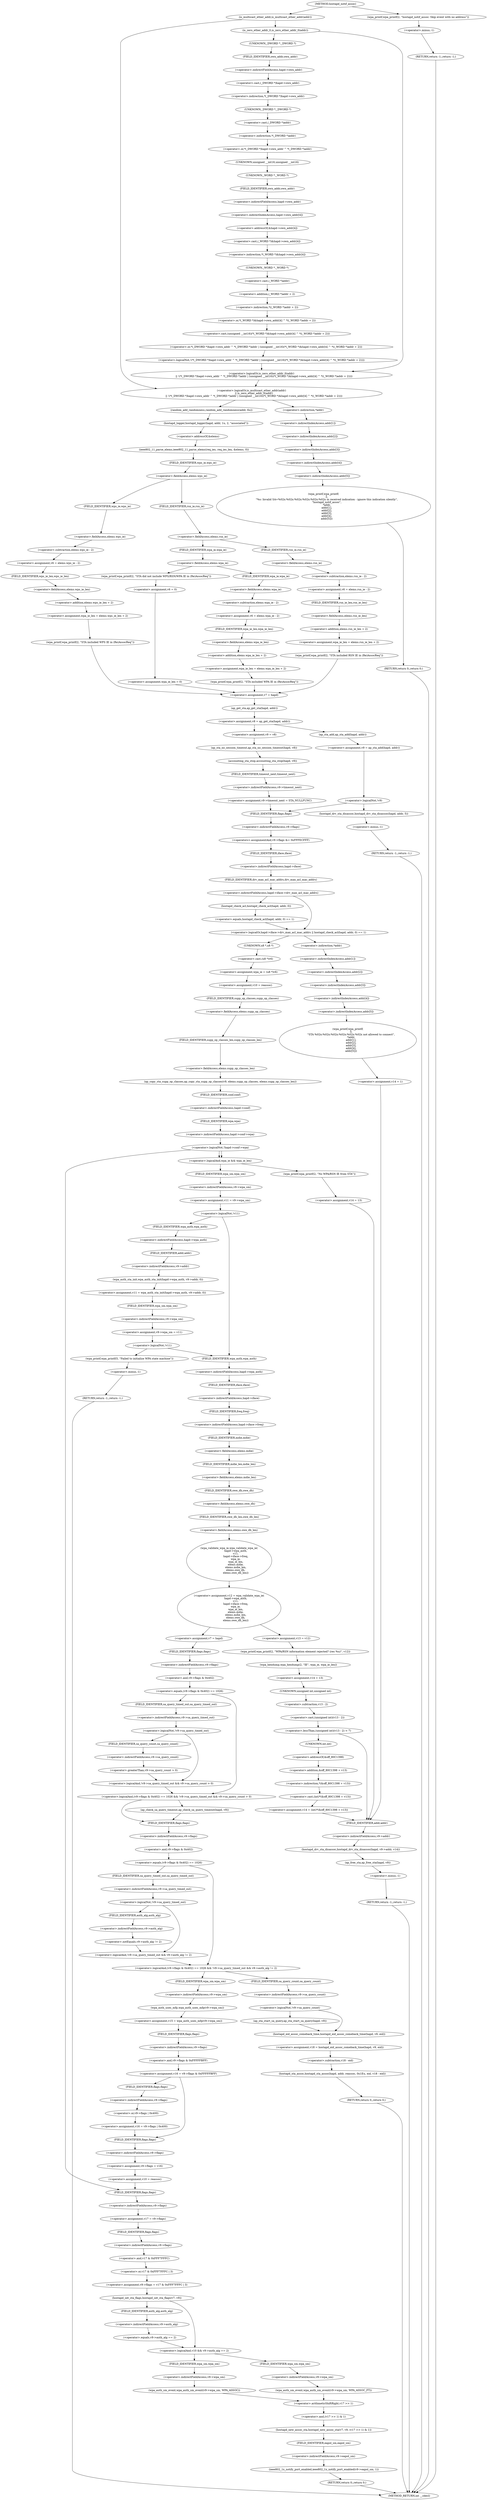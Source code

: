 digraph hostapd_notif_assoc {  
"1000146" [label = "(<operator>.logicalOr,is_multicast_ether_addr(addr)\n      || is_zero_ether_addr_0(addr)\n      || !(*(_DWORD *)hapd->own_addr ^ *(_DWORD *)addr | (unsigned __int16)(*(_WORD *)&hapd->own_addr[4] ^ *((_WORD *)addr + 2))))" ]
"1000147" [label = "(is_multicast_ether_addr,is_multicast_ether_addr(addr))" ]
"1000149" [label = "(<operator>.logicalOr,is_zero_ether_addr_0(addr)\n      || !(*(_DWORD *)hapd->own_addr ^ *(_DWORD *)addr | (unsigned __int16)(*(_WORD *)&hapd->own_addr[4] ^ *((_WORD *)addr + 2))))" ]
"1000150" [label = "(is_zero_ether_addr_0,is_zero_ether_addr_0(addr))" ]
"1000152" [label = "(<operator>.logicalNot,!(*(_DWORD *)hapd->own_addr ^ *(_DWORD *)addr | (unsigned __int16)(*(_WORD *)&hapd->own_addr[4] ^ *((_WORD *)addr + 2))))" ]
"1000153" [label = "(<operator>.or,*(_DWORD *)hapd->own_addr ^ *(_DWORD *)addr | (unsigned __int16)(*(_WORD *)&hapd->own_addr[4] ^ *((_WORD *)addr + 2)))" ]
"1000154" [label = "(<operator>.or,*(_DWORD *)hapd->own_addr ^ *(_DWORD *)addr)" ]
"1000155" [label = "(<operator>.indirection,*(_DWORD *)hapd->own_addr)" ]
"1000156" [label = "(<operator>.cast,(_DWORD *)hapd->own_addr)" ]
"1000157" [label = "(UNKNOWN,_DWORD *,_DWORD *)" ]
"1000158" [label = "(<operator>.indirectFieldAccess,hapd->own_addr)" ]
"1000160" [label = "(FIELD_IDENTIFIER,own_addr,own_addr)" ]
"1000161" [label = "(<operator>.indirection,*(_DWORD *)addr)" ]
"1000162" [label = "(<operator>.cast,(_DWORD *)addr)" ]
"1000163" [label = "(UNKNOWN,_DWORD *,_DWORD *)" ]
"1000165" [label = "(<operator>.cast,(unsigned __int16)(*(_WORD *)&hapd->own_addr[4] ^ *((_WORD *)addr + 2)))" ]
"1000166" [label = "(UNKNOWN,unsigned __int16,unsigned __int16)" ]
"1000167" [label = "(<operator>.or,*(_WORD *)&hapd->own_addr[4] ^ *((_WORD *)addr + 2))" ]
"1000168" [label = "(<operator>.indirection,*(_WORD *)&hapd->own_addr[4])" ]
"1000169" [label = "(<operator>.cast,(_WORD *)&hapd->own_addr[4])" ]
"1000170" [label = "(UNKNOWN,_WORD *,_WORD *)" ]
"1000171" [label = "(<operator>.addressOf,&hapd->own_addr[4])" ]
"1000172" [label = "(<operator>.indirectIndexAccess,hapd->own_addr[4])" ]
"1000173" [label = "(<operator>.indirectFieldAccess,hapd->own_addr)" ]
"1000175" [label = "(FIELD_IDENTIFIER,own_addr,own_addr)" ]
"1000177" [label = "(<operator>.indirection,*((_WORD *)addr + 2))" ]
"1000178" [label = "(<operator>.addition,(_WORD *)addr + 2)" ]
"1000179" [label = "(<operator>.cast,(_WORD *)addr)" ]
"1000180" [label = "(UNKNOWN,_WORD *,_WORD *)" ]
"1000184" [label = "(wpa_printf,wpa_printf(\n        2,\n        \"%s: Invalid SA=%02x:%02x:%02x:%02x:%02x:%02x in received indication - ignore this indication silently\",\n        \"hostapd_notif_assoc\",\n        *addr,\n        addr[1],\n        addr[2],\n        addr[3],\n        addr[4],\n        addr[5]))" ]
"1000188" [label = "(<operator>.indirection,*addr)" ]
"1000190" [label = "(<operator>.indirectIndexAccess,addr[1])" ]
"1000193" [label = "(<operator>.indirectIndexAccess,addr[2])" ]
"1000196" [label = "(<operator>.indirectIndexAccess,addr[3])" ]
"1000199" [label = "(<operator>.indirectIndexAccess,addr[4])" ]
"1000202" [label = "(<operator>.indirectIndexAccess,addr[5])" ]
"1000205" [label = "(RETURN,return 0;,return 0;)" ]
"1000207" [label = "(random_add_randomness,random_add_randomness(addr, 6u))" ]
"1000210" [label = "(hostapd_logger,hostapd_logger(hapd, addr, 1u, 2, \"associated\"))" ]
"1000216" [label = "(ieee802_11_parse_elems,ieee802_11_parse_elems(req_ies, req_ies_len, &elems, 0))" ]
"1000219" [label = "(<operator>.addressOf,&elems)" ]
"1000223" [label = "(<operator>.fieldAccess,elems.wps_ie)" ]
"1000225" [label = "(FIELD_IDENTIFIER,wps_ie,wps_ie)" ]
"1000227" [label = "(<operator>.assignment,v6 = elems.wps_ie - 2)" ]
"1000229" [label = "(<operator>.subtraction,elems.wps_ie - 2)" ]
"1000230" [label = "(<operator>.fieldAccess,elems.wps_ie)" ]
"1000232" [label = "(FIELD_IDENTIFIER,wps_ie,wps_ie)" ]
"1000234" [label = "(<operator>.assignment,wpa_ie_len = elems.wps_ie_len + 2)" ]
"1000236" [label = "(<operator>.addition,elems.wps_ie_len + 2)" ]
"1000237" [label = "(<operator>.fieldAccess,elems.wps_ie_len)" ]
"1000239" [label = "(FIELD_IDENTIFIER,wps_ie_len,wps_ie_len)" ]
"1000241" [label = "(wpa_printf,wpa_printf(2, \"STA included WPS IE in (Re)AssocReq\"))" ]
"1000246" [label = "(<operator>.fieldAccess,elems.rsn_ie)" ]
"1000248" [label = "(FIELD_IDENTIFIER,rsn_ie,rsn_ie)" ]
"1000250" [label = "(<operator>.assignment,v6 = elems.rsn_ie - 2)" ]
"1000252" [label = "(<operator>.subtraction,elems.rsn_ie - 2)" ]
"1000253" [label = "(<operator>.fieldAccess,elems.rsn_ie)" ]
"1000255" [label = "(FIELD_IDENTIFIER,rsn_ie,rsn_ie)" ]
"1000257" [label = "(<operator>.assignment,wpa_ie_len = elems.rsn_ie_len + 2)" ]
"1000259" [label = "(<operator>.addition,elems.rsn_ie_len + 2)" ]
"1000260" [label = "(<operator>.fieldAccess,elems.rsn_ie_len)" ]
"1000262" [label = "(FIELD_IDENTIFIER,rsn_ie_len,rsn_ie_len)" ]
"1000264" [label = "(wpa_printf,wpa_printf(2, \"STA included RSN IE in (Re)AssocReq\"))" ]
"1000269" [label = "(<operator>.fieldAccess,elems.wpa_ie)" ]
"1000271" [label = "(FIELD_IDENTIFIER,wpa_ie,wpa_ie)" ]
"1000273" [label = "(<operator>.assignment,v6 = elems.wpa_ie - 2)" ]
"1000275" [label = "(<operator>.subtraction,elems.wpa_ie - 2)" ]
"1000276" [label = "(<operator>.fieldAccess,elems.wpa_ie)" ]
"1000278" [label = "(FIELD_IDENTIFIER,wpa_ie,wpa_ie)" ]
"1000280" [label = "(<operator>.assignment,wpa_ie_len = elems.wpa_ie_len + 2)" ]
"1000282" [label = "(<operator>.addition,elems.wpa_ie_len + 2)" ]
"1000283" [label = "(<operator>.fieldAccess,elems.wpa_ie_len)" ]
"1000285" [label = "(FIELD_IDENTIFIER,wpa_ie_len,wpa_ie_len)" ]
"1000287" [label = "(wpa_printf,wpa_printf(2, \"STA included WPA IE in (Re)AssocReq\"))" ]
"1000292" [label = "(wpa_printf,wpa_printf(2, \"STA did not include WPS/RSN/WPA IE in (Re)AssocReq\"))" ]
"1000295" [label = "(<operator>.assignment,v6 = 0)" ]
"1000298" [label = "(<operator>.assignment,wpa_ie_len = 0)" ]
"1000301" [label = "(<operator>.assignment,v7 = hapd)" ]
"1000304" [label = "(<operator>.assignment,v8 = ap_get_sta(hapd, addr))" ]
"1000306" [label = "(ap_get_sta,ap_get_sta(hapd, addr))" ]
"1000312" [label = "(<operator>.assignment,v9 = v8)" ]
"1000315" [label = "(ap_sta_no_session_timeout,ap_sta_no_session_timeout(hapd, v8))" ]
"1000318" [label = "(accounting_sta_stop,accounting_sta_stop(hapd, v9))" ]
"1000321" [label = "(<operator>.assignment,v9->timeout_next = STA_NULLFUNC)" ]
"1000322" [label = "(<operator>.indirectFieldAccess,v9->timeout_next)" ]
"1000324" [label = "(FIELD_IDENTIFIER,timeout_next,timeout_next)" ]
"1000328" [label = "(<operator>.assignment,v9 = ap_sta_add(hapd, addr))" ]
"1000330" [label = "(ap_sta_add,ap_sta_add(hapd, addr))" ]
"1000334" [label = "(<operator>.logicalNot,!v9)" ]
"1000337" [label = "(hostapd_drv_sta_disassoc,hostapd_drv_sta_disassoc(hapd, addr, 5))" ]
"1000341" [label = "(RETURN,return -1;,return -1;)" ]
"1000342" [label = "(<operator>.minus,-1)" ]
"1000344" [label = "(<operators>.assignmentAnd,v9->flags &= 0xFFFECFFF)" ]
"1000345" [label = "(<operator>.indirectFieldAccess,v9->flags)" ]
"1000347" [label = "(FIELD_IDENTIFIER,flags,flags)" ]
"1000350" [label = "(<operator>.logicalOr,hapd->iface->drv_max_acl_mac_addrs || hostapd_check_acl(hapd, addr, 0) == 1)" ]
"1000351" [label = "(<operator>.indirectFieldAccess,hapd->iface->drv_max_acl_mac_addrs)" ]
"1000352" [label = "(<operator>.indirectFieldAccess,hapd->iface)" ]
"1000354" [label = "(FIELD_IDENTIFIER,iface,iface)" ]
"1000355" [label = "(FIELD_IDENTIFIER,drv_max_acl_mac_addrs,drv_max_acl_mac_addrs)" ]
"1000356" [label = "(<operator>.equals,hostapd_check_acl(hapd, addr, 0) == 1)" ]
"1000357" [label = "(hostapd_check_acl,hostapd_check_acl(hapd, addr, 0))" ]
"1000363" [label = "(<operator>.assignment,wpa_ie = (u8 *)v6)" ]
"1000365" [label = "(<operator>.cast,(u8 *)v6)" ]
"1000366" [label = "(UNKNOWN,u8 *,u8 *)" ]
"1000368" [label = "(<operator>.assignment,v10 = reassoc)" ]
"1000371" [label = "(ap_copy_sta_supp_op_classes,ap_copy_sta_supp_op_classes(v9, elems.supp_op_classes, elems.supp_op_classes_len))" ]
"1000373" [label = "(<operator>.fieldAccess,elems.supp_op_classes)" ]
"1000375" [label = "(FIELD_IDENTIFIER,supp_op_classes,supp_op_classes)" ]
"1000376" [label = "(<operator>.fieldAccess,elems.supp_op_classes_len)" ]
"1000378" [label = "(FIELD_IDENTIFIER,supp_op_classes_len,supp_op_classes_len)" ]
"1000380" [label = "(<operator>.logicalNot,!hapd->conf->wpa)" ]
"1000381" [label = "(<operator>.indirectFieldAccess,hapd->conf->wpa)" ]
"1000382" [label = "(<operator>.indirectFieldAccess,hapd->conf)" ]
"1000384" [label = "(FIELD_IDENTIFIER,conf,conf)" ]
"1000385" [label = "(FIELD_IDENTIFIER,wpa,wpa)" ]
"1000388" [label = "(<operator>.assignment,v17 = v9->flags)" ]
"1000390" [label = "(<operator>.indirectFieldAccess,v9->flags)" ]
"1000392" [label = "(FIELD_IDENTIFIER,flags,flags)" ]
"1000393" [label = "(<operator>.assignment,v9->flags = v17 & 0xFFF7FFFC | 3)" ]
"1000394" [label = "(<operator>.indirectFieldAccess,v9->flags)" ]
"1000396" [label = "(FIELD_IDENTIFIER,flags,flags)" ]
"1000397" [label = "(<operator>.or,v17 & 0xFFF7FFFC | 3)" ]
"1000398" [label = "(<operator>.and,v17 & 0xFFF7FFFC)" ]
"1000402" [label = "(hostapd_set_sta_flags,hostapd_set_sta_flags(v7, v9))" ]
"1000406" [label = "(<operator>.logicalAnd,v10 && v9->auth_alg == 2)" ]
"1000408" [label = "(<operator>.equals,v9->auth_alg == 2)" ]
"1000409" [label = "(<operator>.indirectFieldAccess,v9->auth_alg)" ]
"1000411" [label = "(FIELD_IDENTIFIER,auth_alg,auth_alg)" ]
"1000413" [label = "(wpa_auth_sm_event,wpa_auth_sm_event(v9->wpa_sm, WPA_ASSOC_FT))" ]
"1000414" [label = "(<operator>.indirectFieldAccess,v9->wpa_sm)" ]
"1000416" [label = "(FIELD_IDENTIFIER,wpa_sm,wpa_sm)" ]
"1000419" [label = "(wpa_auth_sm_event,wpa_auth_sm_event(v9->wpa_sm, WPA_ASSOC))" ]
"1000420" [label = "(<operator>.indirectFieldAccess,v9->wpa_sm)" ]
"1000422" [label = "(FIELD_IDENTIFIER,wpa_sm,wpa_sm)" ]
"1000424" [label = "(hostapd_new_assoc_sta,hostapd_new_assoc_sta(v7, v9, (v17 >> 1) & 1))" ]
"1000427" [label = "(<operator>.and,(v17 >> 1) & 1)" ]
"1000428" [label = "(<operator>.arithmeticShiftRight,v17 >> 1)" ]
"1000432" [label = "(ieee802_1x_notify_port_enabled,ieee802_1x_notify_port_enabled(v9->eapol_sm, 1))" ]
"1000433" [label = "(<operator>.indirectFieldAccess,v9->eapol_sm)" ]
"1000435" [label = "(FIELD_IDENTIFIER,eapol_sm,eapol_sm)" ]
"1000437" [label = "(RETURN,return 0;,return 0;)" ]
"1000440" [label = "(<operator>.logicalAnd,wpa_ie && wpa_ie_len)" ]
"1000444" [label = "(<operator>.assignment,v11 = v9->wpa_sm)" ]
"1000446" [label = "(<operator>.indirectFieldAccess,v9->wpa_sm)" ]
"1000448" [label = "(FIELD_IDENTIFIER,wpa_sm,wpa_sm)" ]
"1000450" [label = "(<operator>.logicalNot,!v11)" ]
"1000453" [label = "(<operator>.assignment,v11 = wpa_auth_sta_init(hapd->wpa_auth, v9->addr, 0))" ]
"1000455" [label = "(wpa_auth_sta_init,wpa_auth_sta_init(hapd->wpa_auth, v9->addr, 0))" ]
"1000456" [label = "(<operator>.indirectFieldAccess,hapd->wpa_auth)" ]
"1000458" [label = "(FIELD_IDENTIFIER,wpa_auth,wpa_auth)" ]
"1000459" [label = "(<operator>.indirectFieldAccess,v9->addr)" ]
"1000461" [label = "(FIELD_IDENTIFIER,addr,addr)" ]
"1000463" [label = "(<operator>.assignment,v9->wpa_sm = v11)" ]
"1000464" [label = "(<operator>.indirectFieldAccess,v9->wpa_sm)" ]
"1000466" [label = "(FIELD_IDENTIFIER,wpa_sm,wpa_sm)" ]
"1000469" [label = "(<operator>.logicalNot,!v11)" ]
"1000472" [label = "(wpa_printf,wpa_printf(5, \"Failed to initialize WPA state machine\"))" ]
"1000475" [label = "(RETURN,return -1;,return -1;)" ]
"1000476" [label = "(<operator>.minus,-1)" ]
"1000478" [label = "(<operator>.assignment,v12 = wpa_validate_wpa_ie(\n                hapd->wpa_auth,\n                v11,\n                hapd->iface->freq,\n                wpa_ie,\n                wpa_ie_len,\n                elems.mdie,\n                elems.mdie_len,\n                elems.owe_dh,\n                elems.owe_dh_len))" ]
"1000480" [label = "(wpa_validate_wpa_ie,wpa_validate_wpa_ie(\n                hapd->wpa_auth,\n                v11,\n                hapd->iface->freq,\n                wpa_ie,\n                wpa_ie_len,\n                elems.mdie,\n                elems.mdie_len,\n                elems.owe_dh,\n                elems.owe_dh_len))" ]
"1000481" [label = "(<operator>.indirectFieldAccess,hapd->wpa_auth)" ]
"1000483" [label = "(FIELD_IDENTIFIER,wpa_auth,wpa_auth)" ]
"1000485" [label = "(<operator>.indirectFieldAccess,hapd->iface->freq)" ]
"1000486" [label = "(<operator>.indirectFieldAccess,hapd->iface)" ]
"1000488" [label = "(FIELD_IDENTIFIER,iface,iface)" ]
"1000489" [label = "(FIELD_IDENTIFIER,freq,freq)" ]
"1000492" [label = "(<operator>.fieldAccess,elems.mdie)" ]
"1000494" [label = "(FIELD_IDENTIFIER,mdie,mdie)" ]
"1000495" [label = "(<operator>.fieldAccess,elems.mdie_len)" ]
"1000497" [label = "(FIELD_IDENTIFIER,mdie_len,mdie_len)" ]
"1000498" [label = "(<operator>.fieldAccess,elems.owe_dh)" ]
"1000500" [label = "(FIELD_IDENTIFIER,owe_dh,owe_dh)" ]
"1000501" [label = "(<operator>.fieldAccess,elems.owe_dh_len)" ]
"1000503" [label = "(FIELD_IDENTIFIER,owe_dh_len,owe_dh_len)" ]
"1000507" [label = "(<operator>.assignment,v13 = v12)" ]
"1000510" [label = "(wpa_printf,wpa_printf(2, \"WPA/RSN information element rejected? (res %u)\", v12))" ]
"1000514" [label = "(wpa_hexdump,wpa_hexdump(2, \"IE\", wpa_ie, wpa_ie_len))" ]
"1000519" [label = "(<operator>.assignment,v14 = 13)" ]
"1000523" [label = "(<operator>.lessThan,(unsigned int)(v13 - 2) < 7)" ]
"1000524" [label = "(<operator>.cast,(unsigned int)(v13 - 2))" ]
"1000525" [label = "(UNKNOWN,unsigned int,unsigned int)" ]
"1000526" [label = "(<operator>.subtraction,v13 - 2)" ]
"1000530" [label = "(<operator>.assignment,v14 = (int)*(&off_80C1398 + v13))" ]
"1000532" [label = "(<operator>.cast,(int)*(&off_80C1398 + v13))" ]
"1000533" [label = "(UNKNOWN,int,int)" ]
"1000534" [label = "(<operator>.indirection,*(&off_80C1398 + v13))" ]
"1000535" [label = "(<operator>.addition,&off_80C1398 + v13)" ]
"1000536" [label = "(<operator>.addressOf,&off_80C1398)" ]
"1000540" [label = "(<operator>.assignment,v7 = hapd)" ]
"1000544" [label = "(<operator>.logicalAnd,(v9->flags & 0x402) == 1026 && !v9->sa_query_timed_out && v9->sa_query_count > 0)" ]
"1000545" [label = "(<operator>.equals,(v9->flags & 0x402) == 1026)" ]
"1000546" [label = "(<operator>.and,v9->flags & 0x402)" ]
"1000547" [label = "(<operator>.indirectFieldAccess,v9->flags)" ]
"1000549" [label = "(FIELD_IDENTIFIER,flags,flags)" ]
"1000552" [label = "(<operator>.logicalAnd,!v9->sa_query_timed_out && v9->sa_query_count > 0)" ]
"1000553" [label = "(<operator>.logicalNot,!v9->sa_query_timed_out)" ]
"1000554" [label = "(<operator>.indirectFieldAccess,v9->sa_query_timed_out)" ]
"1000556" [label = "(FIELD_IDENTIFIER,sa_query_timed_out,sa_query_timed_out)" ]
"1000557" [label = "(<operator>.greaterThan,v9->sa_query_count > 0)" ]
"1000558" [label = "(<operator>.indirectFieldAccess,v9->sa_query_count)" ]
"1000560" [label = "(FIELD_IDENTIFIER,sa_query_count,sa_query_count)" ]
"1000562" [label = "(ap_check_sa_query_timeout,ap_check_sa_query_timeout(hapd, v9))" ]
"1000566" [label = "(<operator>.logicalAnd,(v9->flags & 0x402) == 1026 && !v9->sa_query_timed_out && v9->auth_alg != 2)" ]
"1000567" [label = "(<operator>.equals,(v9->flags & 0x402) == 1026)" ]
"1000568" [label = "(<operator>.and,v9->flags & 0x402)" ]
"1000569" [label = "(<operator>.indirectFieldAccess,v9->flags)" ]
"1000571" [label = "(FIELD_IDENTIFIER,flags,flags)" ]
"1000574" [label = "(<operator>.logicalAnd,!v9->sa_query_timed_out && v9->auth_alg != 2)" ]
"1000575" [label = "(<operator>.logicalNot,!v9->sa_query_timed_out)" ]
"1000576" [label = "(<operator>.indirectFieldAccess,v9->sa_query_timed_out)" ]
"1000578" [label = "(FIELD_IDENTIFIER,sa_query_timed_out,sa_query_timed_out)" ]
"1000579" [label = "(<operator>.notEquals,v9->auth_alg != 2)" ]
"1000580" [label = "(<operator>.indirectFieldAccess,v9->auth_alg)" ]
"1000582" [label = "(FIELD_IDENTIFIER,auth_alg,auth_alg)" ]
"1000586" [label = "(<operator>.logicalNot,!v9->sa_query_count)" ]
"1000587" [label = "(<operator>.indirectFieldAccess,v9->sa_query_count)" ]
"1000589" [label = "(FIELD_IDENTIFIER,sa_query_count,sa_query_count)" ]
"1000590" [label = "(ap_sta_start_sa_query,ap_sta_start_sa_query(hapd, v9))" ]
"1000593" [label = "(<operator>.assignment,v18 = hostapd_eid_assoc_comeback_time(hapd, v9, eid))" ]
"1000595" [label = "(hostapd_eid_assoc_comeback_time,hostapd_eid_assoc_comeback_time(hapd, v9, eid))" ]
"1000599" [label = "(hostapd_sta_assoc,hostapd_sta_assoc(hapd, addr, reassoc, 0x1Eu, eid, v18 - eid))" ]
"1000605" [label = "(<operator>.subtraction,v18 - eid)" ]
"1000608" [label = "(RETURN,return 0;,return 0;)" ]
"1000610" [label = "(<operator>.assignment,v15 = wpa_auth_uses_mfp(v9->wpa_sm))" ]
"1000612" [label = "(wpa_auth_uses_mfp,wpa_auth_uses_mfp(v9->wpa_sm))" ]
"1000613" [label = "(<operator>.indirectFieldAccess,v9->wpa_sm)" ]
"1000615" [label = "(FIELD_IDENTIFIER,wpa_sm,wpa_sm)" ]
"1000616" [label = "(<operator>.assignment,v16 = v9->flags & 0xFFFFFBFF)" ]
"1000618" [label = "(<operator>.and,v9->flags & 0xFFFFFBFF)" ]
"1000619" [label = "(<operator>.indirectFieldAccess,v9->flags)" ]
"1000621" [label = "(FIELD_IDENTIFIER,flags,flags)" ]
"1000625" [label = "(<operator>.assignment,v16 = v9->flags | 0x400)" ]
"1000627" [label = "(<operator>.or,v9->flags | 0x400)" ]
"1000628" [label = "(<operator>.indirectFieldAccess,v9->flags)" ]
"1000630" [label = "(FIELD_IDENTIFIER,flags,flags)" ]
"1000632" [label = "(<operator>.assignment,v9->flags = v16)" ]
"1000633" [label = "(<operator>.indirectFieldAccess,v9->flags)" ]
"1000635" [label = "(FIELD_IDENTIFIER,flags,flags)" ]
"1000637" [label = "(<operator>.assignment,v10 = reassoc)" ]
"1000641" [label = "(wpa_printf,wpa_printf(2, \"No WPA/RSN IE from STA\"))" ]
"1000644" [label = "(<operator>.assignment,v14 = 13)" ]
"1000649" [label = "(wpa_printf,wpa_printf(\n        3,\n        \"STA %02x:%02x:%02x:%02x:%02x:%02x not allowed to connect\",\n        *addr,\n        addr[1],\n        addr[2],\n        addr[3],\n        addr[4],\n        addr[5]))" ]
"1000652" [label = "(<operator>.indirection,*addr)" ]
"1000654" [label = "(<operator>.indirectIndexAccess,addr[1])" ]
"1000657" [label = "(<operator>.indirectIndexAccess,addr[2])" ]
"1000660" [label = "(<operator>.indirectIndexAccess,addr[3])" ]
"1000663" [label = "(<operator>.indirectIndexAccess,addr[4])" ]
"1000666" [label = "(<operator>.indirectIndexAccess,addr[5])" ]
"1000669" [label = "(<operator>.assignment,v14 = 1)" ]
"1000673" [label = "(hostapd_drv_sta_disassoc,hostapd_drv_sta_disassoc(hapd, v9->addr, v14))" ]
"1000675" [label = "(<operator>.indirectFieldAccess,v9->addr)" ]
"1000677" [label = "(FIELD_IDENTIFIER,addr,addr)" ]
"1000679" [label = "(ap_free_sta,ap_free_sta(hapd, v9))" ]
"1000682" [label = "(RETURN,return -1;,return -1;)" ]
"1000683" [label = "(<operator>.minus,-1)" ]
"1000685" [label = "(wpa_printf,wpa_printf(2, \"hostapd_notif_assoc: Skip event with no address\"))" ]
"1000688" [label = "(RETURN,return -1;,return -1;)" ]
"1000689" [label = "(<operator>.minus,-1)" ]
"1000118" [label = "(METHOD,hostapd_notif_assoc)" ]
"1000691" [label = "(METHOD_RETURN,int __cdecl)" ]
  "1000146" -> "1000188" 
  "1000146" -> "1000207" 
  "1000147" -> "1000146" 
  "1000147" -> "1000150" 
  "1000149" -> "1000146" 
  "1000150" -> "1000157" 
  "1000150" -> "1000149" 
  "1000152" -> "1000149" 
  "1000153" -> "1000152" 
  "1000154" -> "1000166" 
  "1000155" -> "1000163" 
  "1000156" -> "1000155" 
  "1000157" -> "1000160" 
  "1000158" -> "1000156" 
  "1000160" -> "1000158" 
  "1000161" -> "1000154" 
  "1000162" -> "1000161" 
  "1000163" -> "1000162" 
  "1000165" -> "1000153" 
  "1000166" -> "1000170" 
  "1000167" -> "1000165" 
  "1000168" -> "1000180" 
  "1000169" -> "1000168" 
  "1000170" -> "1000175" 
  "1000171" -> "1000169" 
  "1000172" -> "1000171" 
  "1000173" -> "1000172" 
  "1000175" -> "1000173" 
  "1000177" -> "1000167" 
  "1000178" -> "1000177" 
  "1000179" -> "1000178" 
  "1000180" -> "1000179" 
  "1000184" -> "1000205" 
  "1000188" -> "1000190" 
  "1000190" -> "1000193" 
  "1000193" -> "1000196" 
  "1000196" -> "1000199" 
  "1000199" -> "1000202" 
  "1000202" -> "1000184" 
  "1000205" -> "1000691" 
  "1000207" -> "1000210" 
  "1000210" -> "1000219" 
  "1000216" -> "1000225" 
  "1000219" -> "1000216" 
  "1000223" -> "1000232" 
  "1000223" -> "1000248" 
  "1000225" -> "1000223" 
  "1000227" -> "1000239" 
  "1000229" -> "1000227" 
  "1000230" -> "1000229" 
  "1000232" -> "1000230" 
  "1000234" -> "1000241" 
  "1000236" -> "1000234" 
  "1000237" -> "1000236" 
  "1000239" -> "1000237" 
  "1000241" -> "1000301" 
  "1000246" -> "1000255" 
  "1000246" -> "1000271" 
  "1000248" -> "1000246" 
  "1000250" -> "1000262" 
  "1000252" -> "1000250" 
  "1000253" -> "1000252" 
  "1000255" -> "1000253" 
  "1000257" -> "1000264" 
  "1000259" -> "1000257" 
  "1000260" -> "1000259" 
  "1000262" -> "1000260" 
  "1000264" -> "1000301" 
  "1000269" -> "1000278" 
  "1000269" -> "1000292" 
  "1000271" -> "1000269" 
  "1000273" -> "1000285" 
  "1000275" -> "1000273" 
  "1000276" -> "1000275" 
  "1000278" -> "1000276" 
  "1000280" -> "1000287" 
  "1000282" -> "1000280" 
  "1000283" -> "1000282" 
  "1000285" -> "1000283" 
  "1000287" -> "1000301" 
  "1000292" -> "1000295" 
  "1000295" -> "1000298" 
  "1000298" -> "1000301" 
  "1000301" -> "1000306" 
  "1000304" -> "1000312" 
  "1000304" -> "1000330" 
  "1000306" -> "1000304" 
  "1000312" -> "1000315" 
  "1000315" -> "1000318" 
  "1000318" -> "1000324" 
  "1000321" -> "1000347" 
  "1000322" -> "1000321" 
  "1000324" -> "1000322" 
  "1000328" -> "1000334" 
  "1000330" -> "1000328" 
  "1000334" -> "1000337" 
  "1000334" -> "1000347" 
  "1000337" -> "1000342" 
  "1000341" -> "1000691" 
  "1000342" -> "1000341" 
  "1000344" -> "1000354" 
  "1000345" -> "1000344" 
  "1000347" -> "1000345" 
  "1000350" -> "1000366" 
  "1000350" -> "1000652" 
  "1000351" -> "1000350" 
  "1000351" -> "1000357" 
  "1000352" -> "1000355" 
  "1000354" -> "1000352" 
  "1000355" -> "1000351" 
  "1000356" -> "1000350" 
  "1000357" -> "1000356" 
  "1000363" -> "1000368" 
  "1000365" -> "1000363" 
  "1000366" -> "1000365" 
  "1000368" -> "1000375" 
  "1000371" -> "1000384" 
  "1000373" -> "1000378" 
  "1000375" -> "1000373" 
  "1000376" -> "1000371" 
  "1000378" -> "1000376" 
  "1000380" -> "1000392" 
  "1000380" -> "1000440" 
  "1000380" -> "1000440" 
  "1000381" -> "1000380" 
  "1000382" -> "1000385" 
  "1000384" -> "1000382" 
  "1000385" -> "1000381" 
  "1000388" -> "1000396" 
  "1000390" -> "1000388" 
  "1000392" -> "1000390" 
  "1000393" -> "1000402" 
  "1000394" -> "1000398" 
  "1000396" -> "1000394" 
  "1000397" -> "1000393" 
  "1000398" -> "1000397" 
  "1000402" -> "1000406" 
  "1000402" -> "1000411" 
  "1000406" -> "1000416" 
  "1000406" -> "1000422" 
  "1000408" -> "1000406" 
  "1000409" -> "1000408" 
  "1000411" -> "1000409" 
  "1000413" -> "1000428" 
  "1000414" -> "1000413" 
  "1000416" -> "1000414" 
  "1000419" -> "1000428" 
  "1000420" -> "1000419" 
  "1000422" -> "1000420" 
  "1000424" -> "1000435" 
  "1000427" -> "1000424" 
  "1000428" -> "1000427" 
  "1000432" -> "1000437" 
  "1000433" -> "1000432" 
  "1000435" -> "1000433" 
  "1000437" -> "1000691" 
  "1000440" -> "1000448" 
  "1000440" -> "1000641" 
  "1000444" -> "1000450" 
  "1000446" -> "1000444" 
  "1000448" -> "1000446" 
  "1000450" -> "1000458" 
  "1000450" -> "1000483" 
  "1000453" -> "1000466" 
  "1000455" -> "1000453" 
  "1000456" -> "1000461" 
  "1000458" -> "1000456" 
  "1000459" -> "1000455" 
  "1000461" -> "1000459" 
  "1000463" -> "1000469" 
  "1000464" -> "1000463" 
  "1000466" -> "1000464" 
  "1000469" -> "1000472" 
  "1000469" -> "1000483" 
  "1000472" -> "1000476" 
  "1000475" -> "1000691" 
  "1000476" -> "1000475" 
  "1000478" -> "1000507" 
  "1000478" -> "1000540" 
  "1000480" -> "1000478" 
  "1000481" -> "1000488" 
  "1000483" -> "1000481" 
  "1000485" -> "1000494" 
  "1000486" -> "1000489" 
  "1000488" -> "1000486" 
  "1000489" -> "1000485" 
  "1000492" -> "1000497" 
  "1000494" -> "1000492" 
  "1000495" -> "1000500" 
  "1000497" -> "1000495" 
  "1000498" -> "1000503" 
  "1000500" -> "1000498" 
  "1000501" -> "1000480" 
  "1000503" -> "1000501" 
  "1000507" -> "1000510" 
  "1000510" -> "1000514" 
  "1000514" -> "1000519" 
  "1000519" -> "1000525" 
  "1000523" -> "1000533" 
  "1000523" -> "1000677" 
  "1000524" -> "1000523" 
  "1000525" -> "1000526" 
  "1000526" -> "1000524" 
  "1000530" -> "1000677" 
  "1000532" -> "1000530" 
  "1000533" -> "1000536" 
  "1000534" -> "1000532" 
  "1000535" -> "1000534" 
  "1000536" -> "1000535" 
  "1000540" -> "1000549" 
  "1000544" -> "1000562" 
  "1000544" -> "1000571" 
  "1000545" -> "1000544" 
  "1000545" -> "1000556" 
  "1000546" -> "1000545" 
  "1000547" -> "1000546" 
  "1000549" -> "1000547" 
  "1000552" -> "1000544" 
  "1000553" -> "1000552" 
  "1000553" -> "1000560" 
  "1000554" -> "1000553" 
  "1000556" -> "1000554" 
  "1000557" -> "1000552" 
  "1000558" -> "1000557" 
  "1000560" -> "1000558" 
  "1000562" -> "1000571" 
  "1000566" -> "1000589" 
  "1000566" -> "1000615" 
  "1000567" -> "1000566" 
  "1000567" -> "1000578" 
  "1000568" -> "1000567" 
  "1000569" -> "1000568" 
  "1000571" -> "1000569" 
  "1000574" -> "1000566" 
  "1000575" -> "1000574" 
  "1000575" -> "1000582" 
  "1000576" -> "1000575" 
  "1000578" -> "1000576" 
  "1000579" -> "1000574" 
  "1000580" -> "1000579" 
  "1000582" -> "1000580" 
  "1000586" -> "1000590" 
  "1000586" -> "1000595" 
  "1000587" -> "1000586" 
  "1000589" -> "1000587" 
  "1000590" -> "1000595" 
  "1000593" -> "1000605" 
  "1000595" -> "1000593" 
  "1000599" -> "1000608" 
  "1000605" -> "1000599" 
  "1000608" -> "1000691" 
  "1000610" -> "1000621" 
  "1000612" -> "1000610" 
  "1000613" -> "1000612" 
  "1000615" -> "1000613" 
  "1000616" -> "1000630" 
  "1000616" -> "1000635" 
  "1000618" -> "1000616" 
  "1000619" -> "1000618" 
  "1000621" -> "1000619" 
  "1000625" -> "1000635" 
  "1000627" -> "1000625" 
  "1000628" -> "1000627" 
  "1000630" -> "1000628" 
  "1000632" -> "1000637" 
  "1000633" -> "1000632" 
  "1000635" -> "1000633" 
  "1000637" -> "1000392" 
  "1000641" -> "1000644" 
  "1000644" -> "1000677" 
  "1000649" -> "1000669" 
  "1000652" -> "1000654" 
  "1000654" -> "1000657" 
  "1000657" -> "1000660" 
  "1000660" -> "1000663" 
  "1000663" -> "1000666" 
  "1000666" -> "1000649" 
  "1000669" -> "1000677" 
  "1000673" -> "1000679" 
  "1000675" -> "1000673" 
  "1000677" -> "1000675" 
  "1000679" -> "1000683" 
  "1000682" -> "1000691" 
  "1000683" -> "1000682" 
  "1000685" -> "1000689" 
  "1000688" -> "1000691" 
  "1000689" -> "1000688" 
  "1000118" -> "1000147" 
  "1000118" -> "1000685" 
}
